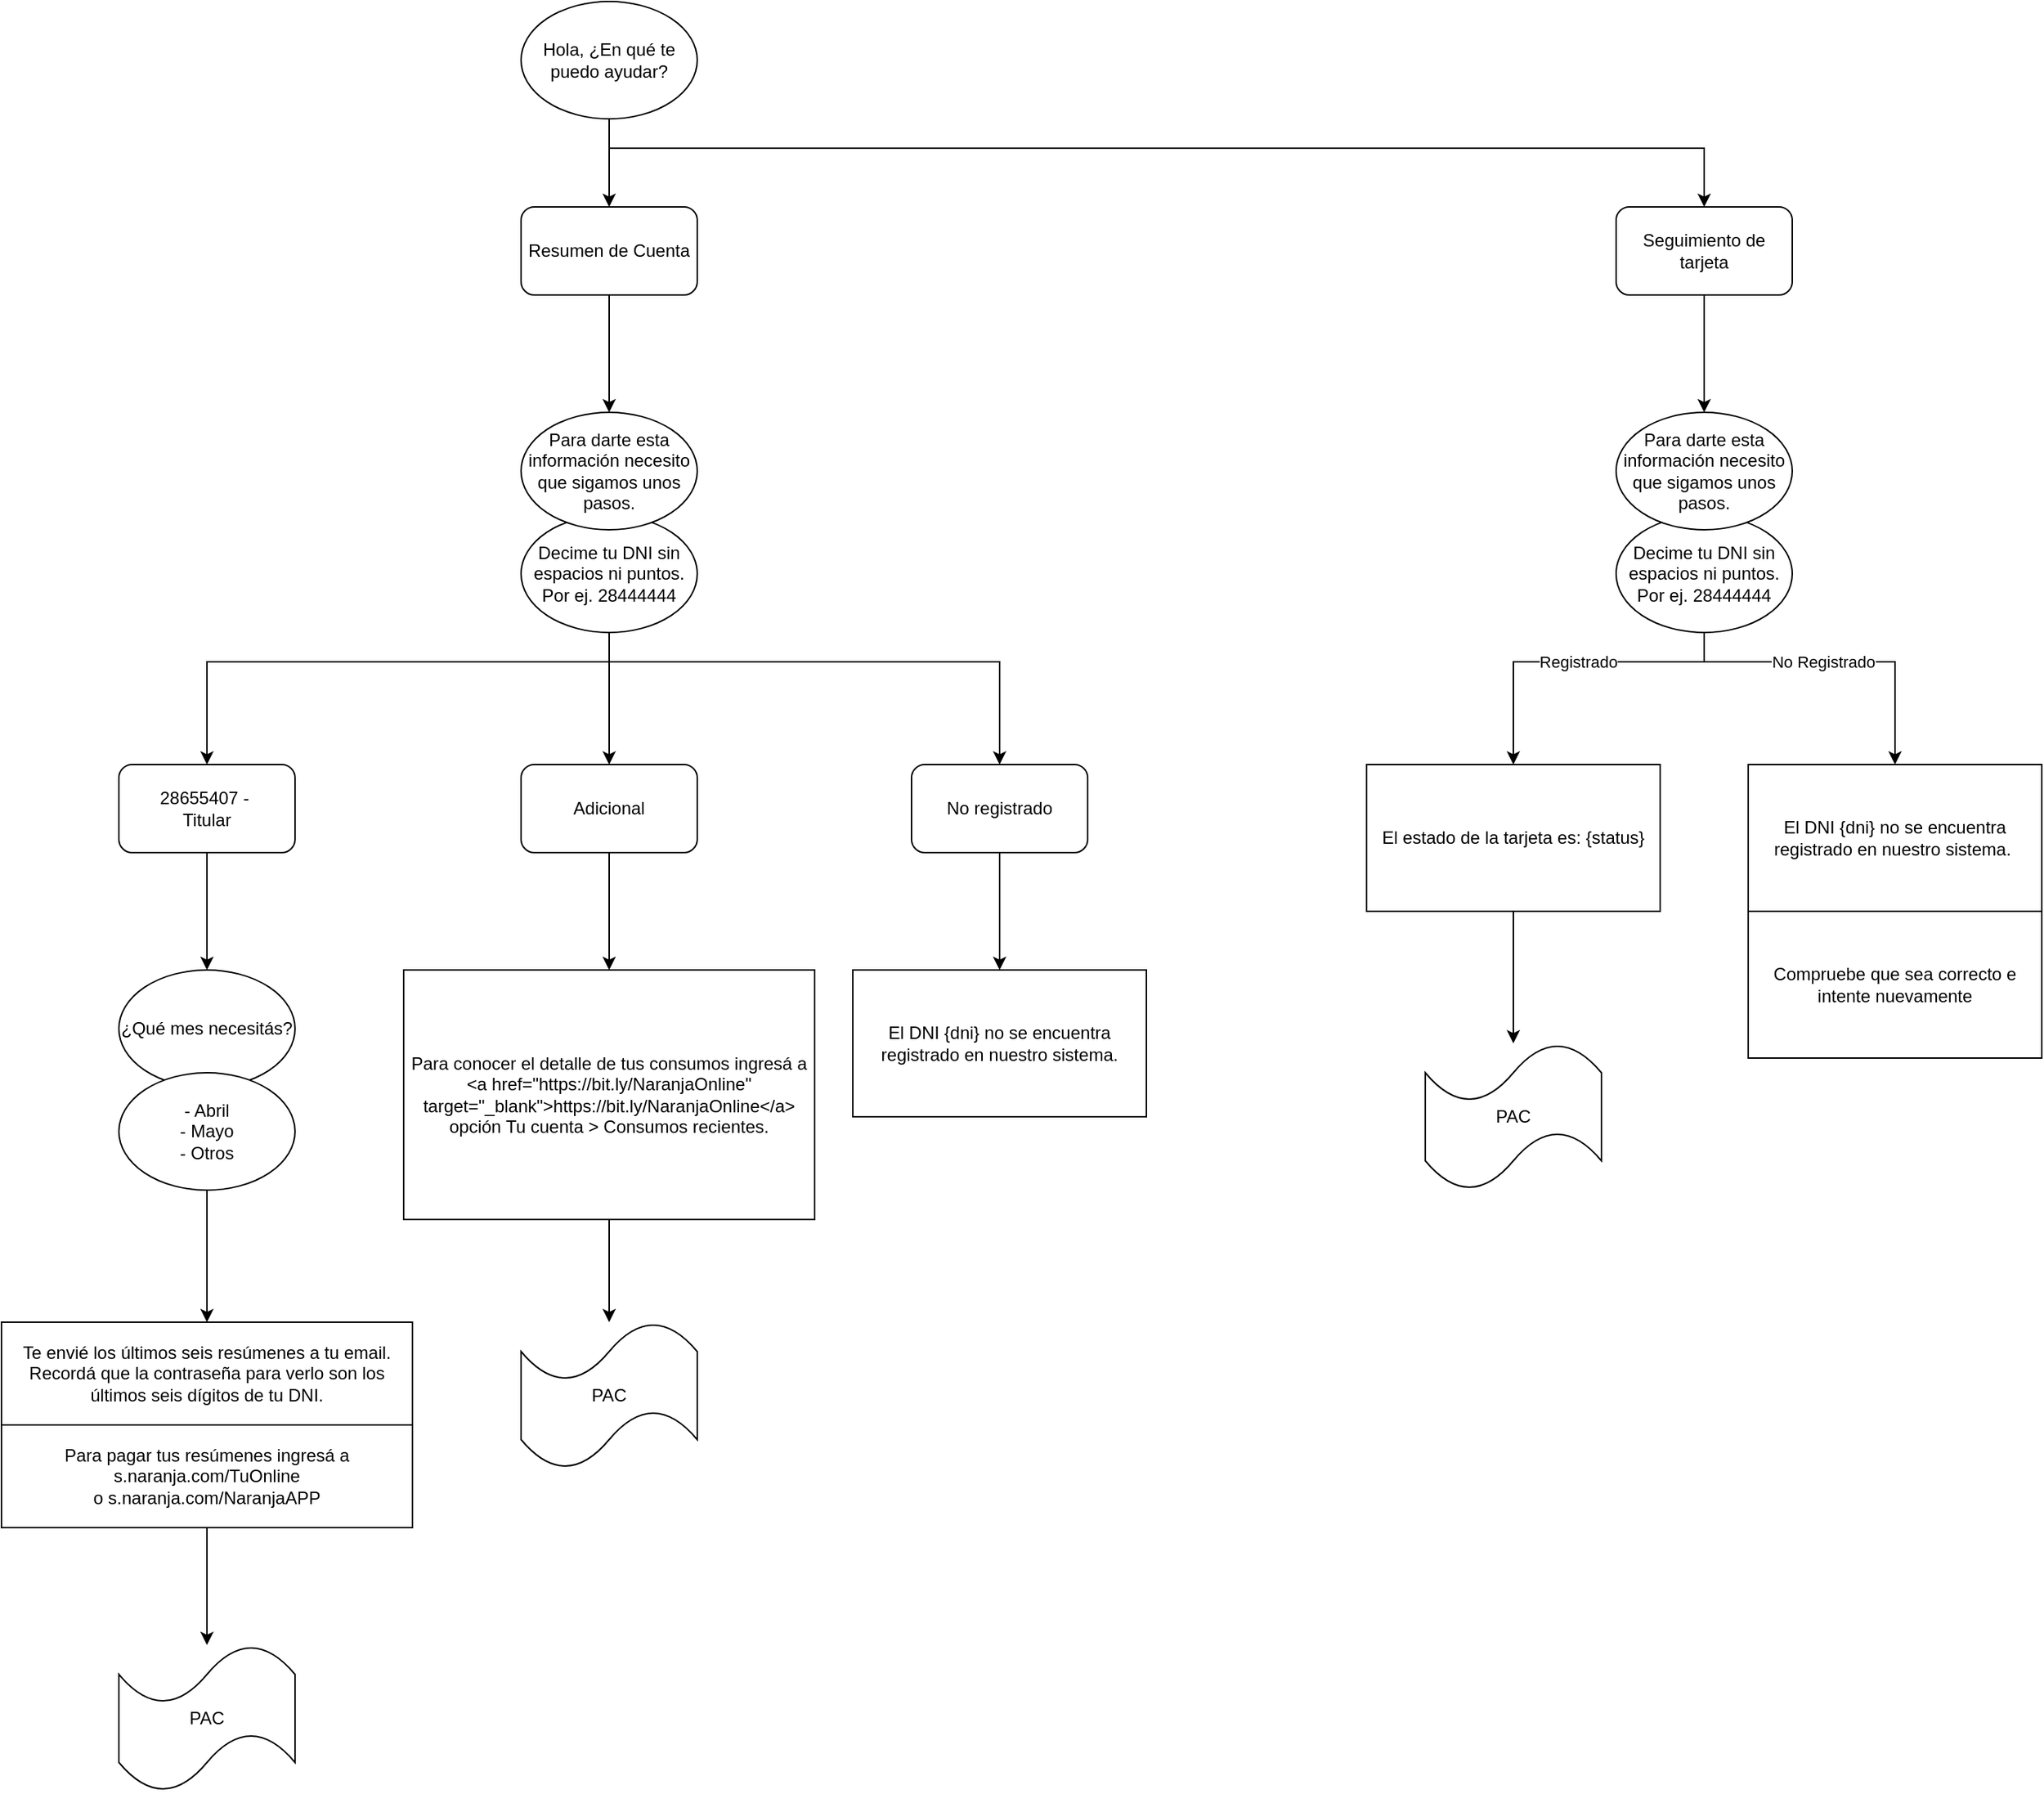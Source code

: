 <mxfile version="14.7.2" type="github"><diagram id="STw_41gi9h3a2NrgZt3Z" name="Page-1"><mxGraphModel dx="1422" dy="833" grid="1" gridSize="10" guides="1" tooltips="1" connect="1" arrows="1" fold="1" page="1" pageScale="1" pageWidth="827" pageHeight="1169" math="0" shadow="0"><root><mxCell id="0"/><mxCell id="1" parent="0"/><mxCell id="y1B0KtI4p2Kf77Tuc4uG-5" value="" style="edgeStyle=orthogonalEdgeStyle;rounded=0;orthogonalLoop=1;jettySize=auto;html=1;" edge="1" parent="1" source="pdaAdz_XjBSu1e7UFX2R-1" target="y1B0KtI4p2Kf77Tuc4uG-1"><mxGeometry relative="1" as="geometry"/></mxCell><mxCell id="y1B0KtI4p2Kf77Tuc4uG-39" style="edgeStyle=orthogonalEdgeStyle;rounded=0;orthogonalLoop=1;jettySize=auto;html=1;entryX=0.5;entryY=0;entryDx=0;entryDy=0;" edge="1" parent="1" source="pdaAdz_XjBSu1e7UFX2R-1" target="y1B0KtI4p2Kf77Tuc4uG-38"><mxGeometry relative="1" as="geometry"><Array as="points"><mxPoint x="414" y="140"/><mxPoint x="1160" y="140"/><mxPoint x="1160" y="180"/></Array></mxGeometry></mxCell><mxCell id="pdaAdz_XjBSu1e7UFX2R-1" value="Hola, ¿En qué te puedo ayudar?" style="ellipse;whiteSpace=wrap;html=1;" parent="1" vertex="1"><mxGeometry x="354" y="40" width="120" height="80" as="geometry"/></mxCell><mxCell id="y1B0KtI4p2Kf77Tuc4uG-6" value="" style="edgeStyle=orthogonalEdgeStyle;rounded=0;orthogonalLoop=1;jettySize=auto;html=1;" edge="1" parent="1" source="y1B0KtI4p2Kf77Tuc4uG-1" target="y1B0KtI4p2Kf77Tuc4uG-4"><mxGeometry relative="1" as="geometry"/></mxCell><mxCell id="y1B0KtI4p2Kf77Tuc4uG-1" value="Resumen de Cuenta" style="rounded=1;whiteSpace=wrap;html=1;" vertex="1" parent="1"><mxGeometry x="354" y="180" width="120" height="60" as="geometry"/></mxCell><mxCell id="y1B0KtI4p2Kf77Tuc4uG-8" style="edgeStyle=orthogonalEdgeStyle;rounded=0;orthogonalLoop=1;jettySize=auto;html=1;entryX=0.5;entryY=0;entryDx=0;entryDy=0;" edge="1" parent="1" source="y1B0KtI4p2Kf77Tuc4uG-3" target="y1B0KtI4p2Kf77Tuc4uG-7"><mxGeometry relative="1" as="geometry"><Array as="points"><mxPoint x="414" y="490"/><mxPoint x="140" y="490"/></Array></mxGeometry></mxCell><mxCell id="y1B0KtI4p2Kf77Tuc4uG-10" style="edgeStyle=orthogonalEdgeStyle;rounded=0;orthogonalLoop=1;jettySize=auto;html=1;" edge="1" parent="1" source="y1B0KtI4p2Kf77Tuc4uG-3" target="y1B0KtI4p2Kf77Tuc4uG-9"><mxGeometry relative="1" as="geometry"/></mxCell><mxCell id="y1B0KtI4p2Kf77Tuc4uG-13" style="edgeStyle=orthogonalEdgeStyle;rounded=0;orthogonalLoop=1;jettySize=auto;html=1;" edge="1" parent="1" source="y1B0KtI4p2Kf77Tuc4uG-3" target="y1B0KtI4p2Kf77Tuc4uG-11"><mxGeometry relative="1" as="geometry"><Array as="points"><mxPoint x="414" y="490"/><mxPoint x="680" y="490"/></Array></mxGeometry></mxCell><mxCell id="y1B0KtI4p2Kf77Tuc4uG-3" value="&lt;div&gt;Decime tu DNI sin espacios ni puntos. Por ej. 28444444&lt;/div&gt;" style="ellipse;whiteSpace=wrap;html=1;" vertex="1" parent="1"><mxGeometry x="354" y="390" width="120" height="80" as="geometry"/></mxCell><mxCell id="y1B0KtI4p2Kf77Tuc4uG-4" value="&lt;div&gt;Para darte esta información necesito que sigamos unos pasos.&lt;/div&gt;" style="ellipse;whiteSpace=wrap;html=1;" vertex="1" parent="1"><mxGeometry x="354" y="320" width="120" height="80" as="geometry"/></mxCell><mxCell id="y1B0KtI4p2Kf77Tuc4uG-26" value="" style="edgeStyle=orthogonalEdgeStyle;rounded=0;orthogonalLoop=1;jettySize=auto;html=1;" edge="1" parent="1" source="y1B0KtI4p2Kf77Tuc4uG-7" target="y1B0KtI4p2Kf77Tuc4uG-25"><mxGeometry relative="1" as="geometry"/></mxCell><mxCell id="y1B0KtI4p2Kf77Tuc4uG-7" value="28655407 -&amp;nbsp;&lt;br&gt;Titular" style="rounded=1;whiteSpace=wrap;html=1;" vertex="1" parent="1"><mxGeometry x="80" y="560" width="120" height="60" as="geometry"/></mxCell><mxCell id="y1B0KtI4p2Kf77Tuc4uG-23" value="" style="edgeStyle=orthogonalEdgeStyle;rounded=0;orthogonalLoop=1;jettySize=auto;html=1;" edge="1" parent="1" source="y1B0KtI4p2Kf77Tuc4uG-9" target="y1B0KtI4p2Kf77Tuc4uG-20"><mxGeometry relative="1" as="geometry"/></mxCell><mxCell id="y1B0KtI4p2Kf77Tuc4uG-9" value="Adicional" style="rounded=1;whiteSpace=wrap;html=1;" vertex="1" parent="1"><mxGeometry x="354" y="560" width="120" height="60" as="geometry"/></mxCell><mxCell id="y1B0KtI4p2Kf77Tuc4uG-35" value="" style="edgeStyle=orthogonalEdgeStyle;rounded=0;orthogonalLoop=1;jettySize=auto;html=1;" edge="1" parent="1" source="y1B0KtI4p2Kf77Tuc4uG-11" target="y1B0KtI4p2Kf77Tuc4uG-34"><mxGeometry relative="1" as="geometry"/></mxCell><mxCell id="y1B0KtI4p2Kf77Tuc4uG-11" value="No registrado" style="rounded=1;whiteSpace=wrap;html=1;" vertex="1" parent="1"><mxGeometry x="620" y="560" width="120" height="60" as="geometry"/></mxCell><mxCell id="y1B0KtI4p2Kf77Tuc4uG-37" value="" style="edgeStyle=orthogonalEdgeStyle;rounded=0;orthogonalLoop=1;jettySize=auto;html=1;" edge="1" parent="1" source="y1B0KtI4p2Kf77Tuc4uG-20" target="y1B0KtI4p2Kf77Tuc4uG-36"><mxGeometry relative="1" as="geometry"/></mxCell><mxCell id="y1B0KtI4p2Kf77Tuc4uG-20" value="Para conocer el detalle de tus consumos ingresá a &amp;lt;a href=&quot;https://bit.ly/NaranjaOnline&quot; target=&quot;_blank&quot;&amp;gt;https://bit.ly/NaranjaOnline&amp;lt;/a&amp;gt; opción Tu cuenta &amp;gt; Consumos recientes." style="whiteSpace=wrap;html=1;align=center;verticalAlign=middle;" vertex="1" parent="1"><mxGeometry x="274" y="700" width="280" height="170" as="geometry"/></mxCell><mxCell id="y1B0KtI4p2Kf77Tuc4uG-25" value="&lt;div&gt;¿Qué mes necesitás?&lt;/div&gt;" style="ellipse;whiteSpace=wrap;html=1;" vertex="1" parent="1"><mxGeometry x="80" y="700" width="120" height="80" as="geometry"/></mxCell><mxCell id="y1B0KtI4p2Kf77Tuc4uG-29" value="" style="edgeStyle=orthogonalEdgeStyle;rounded=0;orthogonalLoop=1;jettySize=auto;html=1;" edge="1" parent="1" source="y1B0KtI4p2Kf77Tuc4uG-27" target="y1B0KtI4p2Kf77Tuc4uG-28"><mxGeometry relative="1" as="geometry"/></mxCell><mxCell id="y1B0KtI4p2Kf77Tuc4uG-27" value="&lt;div&gt;- Abril&lt;/div&gt;&lt;div&gt;- Mayo&lt;/div&gt;&lt;div&gt;- Otros&lt;/div&gt;" style="ellipse;whiteSpace=wrap;html=1;" vertex="1" parent="1"><mxGeometry x="80" y="770" width="120" height="80" as="geometry"/></mxCell><mxCell id="y1B0KtI4p2Kf77Tuc4uG-31" value="" style="edgeStyle=orthogonalEdgeStyle;rounded=0;orthogonalLoop=1;jettySize=auto;html=1;" edge="1" parent="1" source="y1B0KtI4p2Kf77Tuc4uG-28" target="y1B0KtI4p2Kf77Tuc4uG-30"><mxGeometry relative="1" as="geometry"/></mxCell><mxCell id="y1B0KtI4p2Kf77Tuc4uG-28" value="Te envié los últimos seis resúmenes a tu email. Recordá que la contraseña para verlo son los últimos seis dígitos de tu DNI." style="whiteSpace=wrap;html=1;align=center;verticalAlign=middle;" vertex="1" parent="1"><mxGeometry y="940" width="280" height="70" as="geometry"/></mxCell><mxCell id="y1B0KtI4p2Kf77Tuc4uG-33" value="" style="edgeStyle=orthogonalEdgeStyle;rounded=0;orthogonalLoop=1;jettySize=auto;html=1;" edge="1" parent="1" source="y1B0KtI4p2Kf77Tuc4uG-30" target="y1B0KtI4p2Kf77Tuc4uG-32"><mxGeometry relative="1" as="geometry"/></mxCell><mxCell id="y1B0KtI4p2Kf77Tuc4uG-30" value="&lt;div&gt;Para pagar tus resúmenes ingresá a s.naranja.com/TuOnline&lt;/div&gt;&lt;div&gt;o s.naranja.com/NaranjaAPP&lt;/div&gt;" style="whiteSpace=wrap;html=1;align=center;verticalAlign=middle;" vertex="1" parent="1"><mxGeometry y="1010" width="280" height="70" as="geometry"/></mxCell><mxCell id="y1B0KtI4p2Kf77Tuc4uG-32" value="PAC" style="shape=tape;whiteSpace=wrap;html=1;align=center;verticalAlign=middle;" vertex="1" parent="1"><mxGeometry x="80" y="1160" width="120" height="100" as="geometry"/></mxCell><mxCell id="y1B0KtI4p2Kf77Tuc4uG-34" value="El DNI {dni} no se encuentra registrado en nuestro sistema." style="whiteSpace=wrap;html=1;align=center;verticalAlign=middle;" vertex="1" parent="1"><mxGeometry x="580" y="700" width="200" height="100" as="geometry"/></mxCell><mxCell id="y1B0KtI4p2Kf77Tuc4uG-36" value="PAC" style="shape=tape;whiteSpace=wrap;html=1;align=center;verticalAlign=middle;" vertex="1" parent="1"><mxGeometry x="354" y="940" width="120" height="100" as="geometry"/></mxCell><mxCell id="y1B0KtI4p2Kf77Tuc4uG-42" value="" style="edgeStyle=orthogonalEdgeStyle;rounded=0;orthogonalLoop=1;jettySize=auto;html=1;" edge="1" parent="1" source="y1B0KtI4p2Kf77Tuc4uG-38" target="y1B0KtI4p2Kf77Tuc4uG-41"><mxGeometry relative="1" as="geometry"/></mxCell><mxCell id="y1B0KtI4p2Kf77Tuc4uG-38" value="Seguimiento de tarjeta" style="rounded=1;whiteSpace=wrap;html=1;" vertex="1" parent="1"><mxGeometry x="1100" y="180" width="120" height="60" as="geometry"/></mxCell><mxCell id="y1B0KtI4p2Kf77Tuc4uG-45" style="edgeStyle=orthogonalEdgeStyle;rounded=0;orthogonalLoop=1;jettySize=auto;html=1;" edge="1" parent="1" source="y1B0KtI4p2Kf77Tuc4uG-40" target="y1B0KtI4p2Kf77Tuc4uG-48"><mxGeometry relative="1" as="geometry"><mxPoint x="1040" y="560" as="targetPoint"/><Array as="points"><mxPoint x="1160" y="490"/><mxPoint x="1030" y="490"/></Array></mxGeometry></mxCell><mxCell id="y1B0KtI4p2Kf77Tuc4uG-50" value="Registrado" style="edgeLabel;html=1;align=center;verticalAlign=middle;resizable=0;points=[];" vertex="1" connectable="0" parent="y1B0KtI4p2Kf77Tuc4uG-45"><mxGeometry x="0.267" relative="1" as="geometry"><mxPoint x="33" as="offset"/></mxGeometry></mxCell><mxCell id="y1B0KtI4p2Kf77Tuc4uG-46" style="edgeStyle=orthogonalEdgeStyle;rounded=0;orthogonalLoop=1;jettySize=auto;html=1;entryX=0.5;entryY=0;entryDx=0;entryDy=0;" edge="1" parent="1" source="y1B0KtI4p2Kf77Tuc4uG-40" target="y1B0KtI4p2Kf77Tuc4uG-47"><mxGeometry relative="1" as="geometry"><mxPoint x="1290" y="560" as="targetPoint"/><Array as="points"><mxPoint x="1160" y="490"/><mxPoint x="1290" y="490"/></Array></mxGeometry></mxCell><mxCell id="y1B0KtI4p2Kf77Tuc4uG-49" value="No Registrado" style="edgeLabel;html=1;align=center;verticalAlign=middle;resizable=0;points=[];" vertex="1" connectable="0" parent="y1B0KtI4p2Kf77Tuc4uG-46"><mxGeometry x="0.173" y="4" relative="1" as="geometry"><mxPoint x="-28" y="4" as="offset"/></mxGeometry></mxCell><mxCell id="y1B0KtI4p2Kf77Tuc4uG-40" value="&lt;div&gt;Decime tu DNI sin espacios ni puntos. Por ej. 28444444&lt;/div&gt;" style="ellipse;whiteSpace=wrap;html=1;" vertex="1" parent="1"><mxGeometry x="1100" y="390" width="120" height="80" as="geometry"/></mxCell><mxCell id="y1B0KtI4p2Kf77Tuc4uG-41" value="&lt;div&gt;Para darte esta información necesito que sigamos unos pasos.&lt;/div&gt;" style="ellipse;whiteSpace=wrap;html=1;" vertex="1" parent="1"><mxGeometry x="1100" y="320" width="120" height="80" as="geometry"/></mxCell><mxCell id="y1B0KtI4p2Kf77Tuc4uG-47" value="El DNI {dni} no se encuentra registrado en nuestro sistema.&amp;nbsp;" style="whiteSpace=wrap;html=1;align=center;verticalAlign=middle;" vertex="1" parent="1"><mxGeometry x="1190" y="560" width="200" height="100" as="geometry"/></mxCell><mxCell id="y1B0KtI4p2Kf77Tuc4uG-52" value="" style="edgeStyle=orthogonalEdgeStyle;rounded=0;orthogonalLoop=1;jettySize=auto;html=1;" edge="1" parent="1" source="y1B0KtI4p2Kf77Tuc4uG-48" target="y1B0KtI4p2Kf77Tuc4uG-51"><mxGeometry relative="1" as="geometry"/></mxCell><mxCell id="y1B0KtI4p2Kf77Tuc4uG-48" value="El estado de la tarjeta es: {status}" style="whiteSpace=wrap;html=1;align=center;verticalAlign=middle;" vertex="1" parent="1"><mxGeometry x="930" y="560" width="200" height="100" as="geometry"/></mxCell><mxCell id="y1B0KtI4p2Kf77Tuc4uG-51" value="PAC" style="shape=tape;whiteSpace=wrap;html=1;align=center;verticalAlign=middle;" vertex="1" parent="1"><mxGeometry x="970" y="750" width="120" height="100" as="geometry"/></mxCell><mxCell id="y1B0KtI4p2Kf77Tuc4uG-53" value="Compruebe que sea correcto e intente nuevamente" style="whiteSpace=wrap;html=1;align=center;verticalAlign=middle;" vertex="1" parent="1"><mxGeometry x="1190" y="660" width="200" height="100" as="geometry"/></mxCell></root></mxGraphModel></diagram></mxfile>